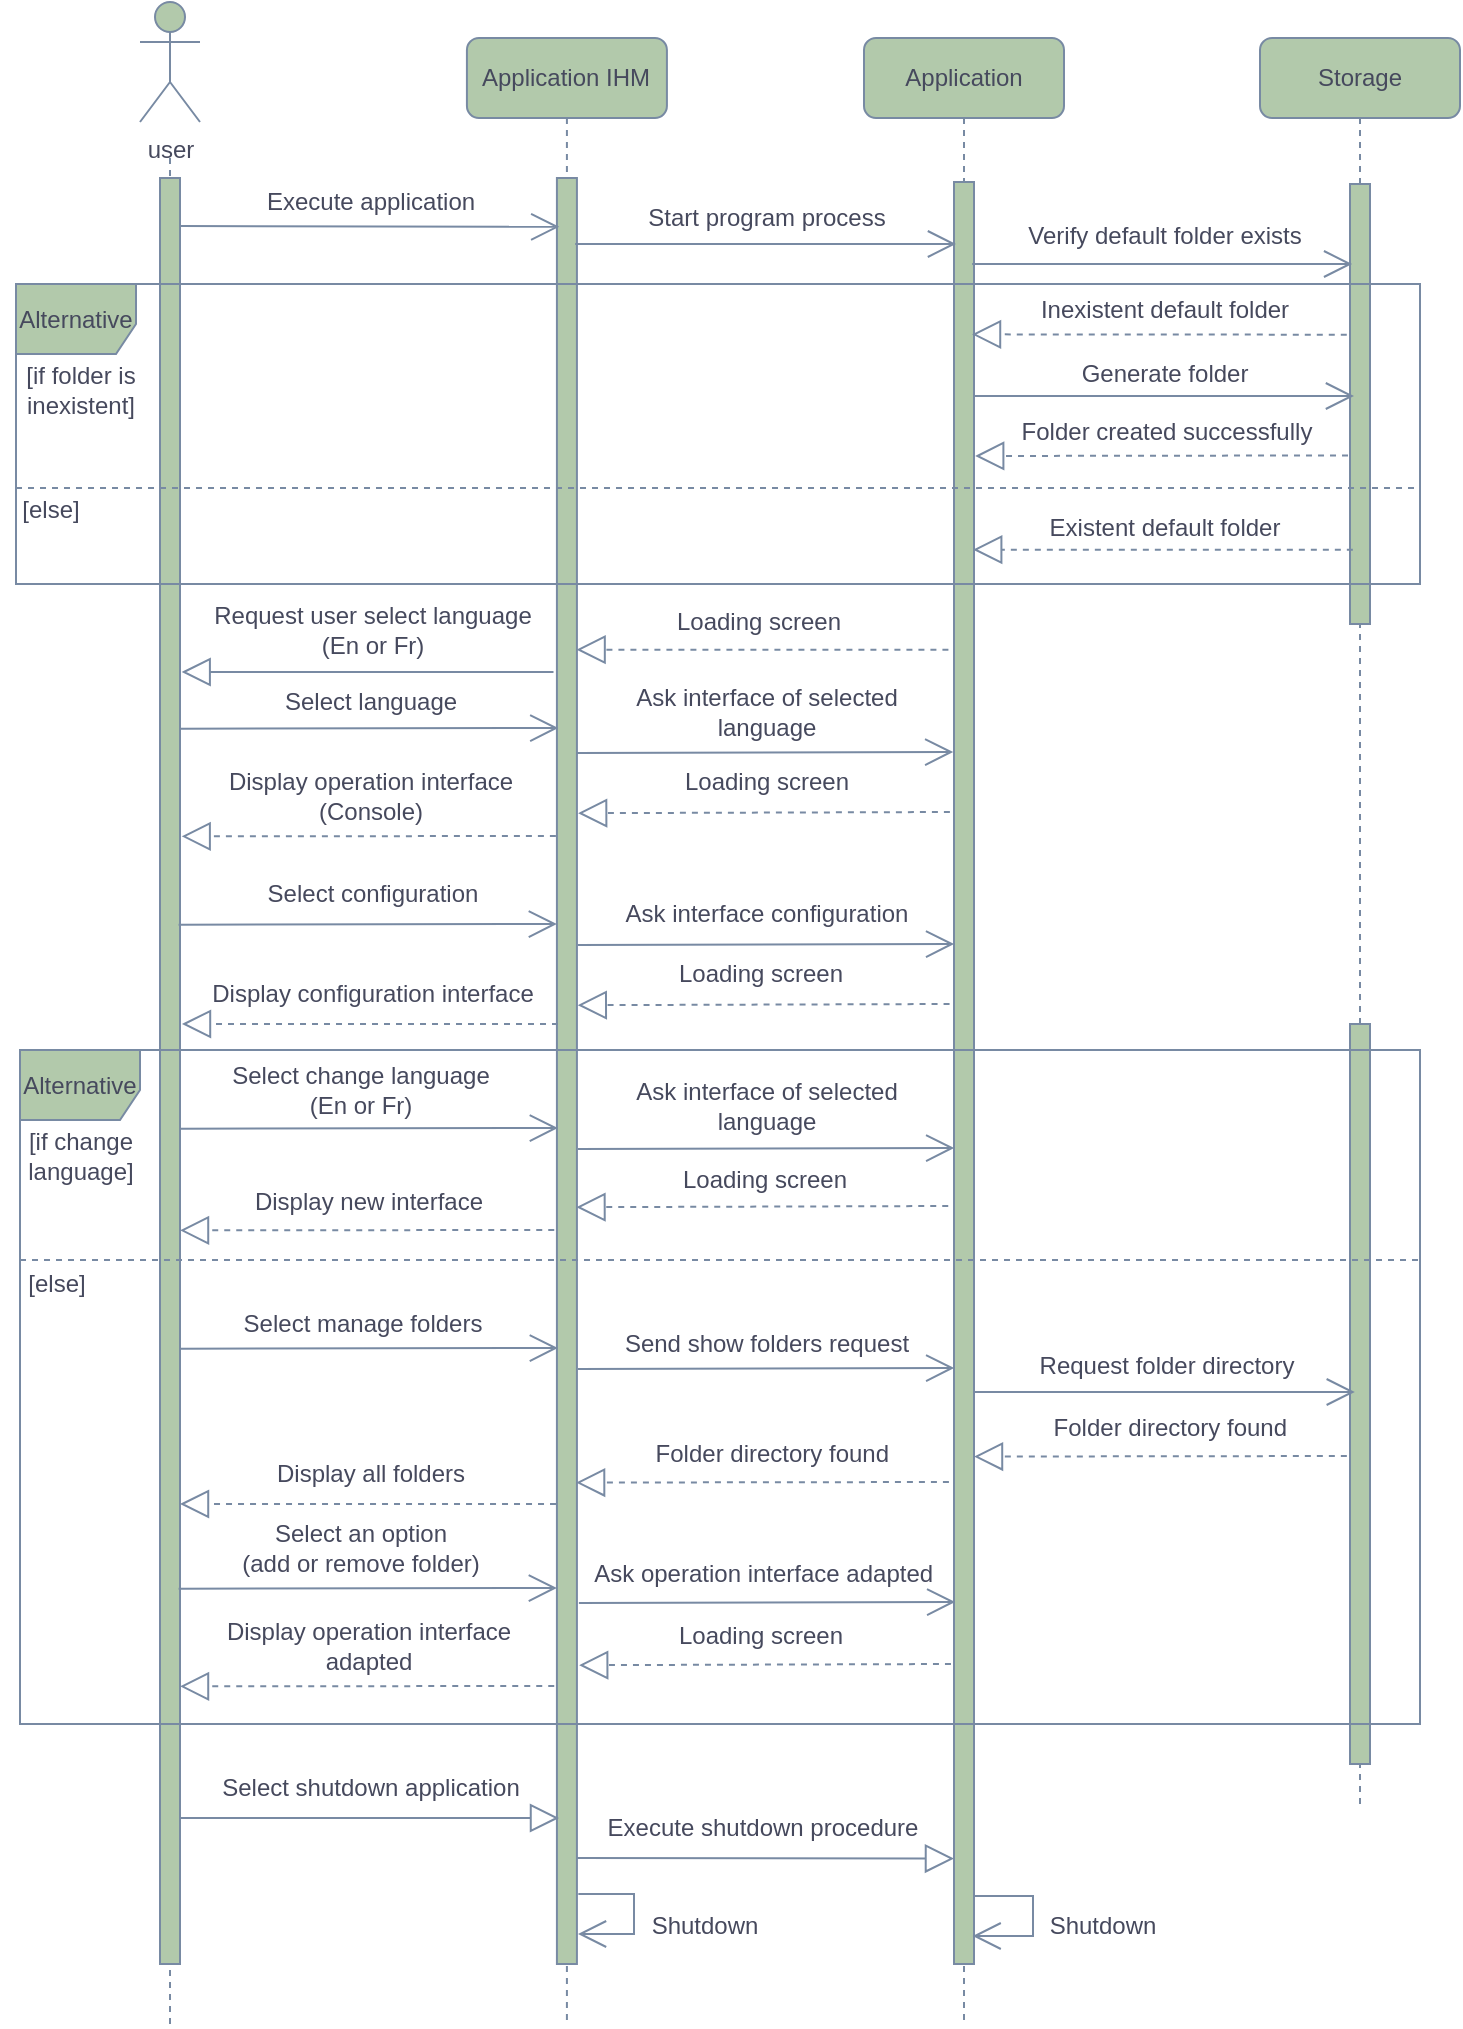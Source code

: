 <mxfile version="20.5.3" type="github">
  <diagram id="MyJDFgbNnC9lY3DK6d-x" name="Page-1">
    <mxGraphModel dx="1125" dy="609" grid="1" gridSize="10" guides="1" tooltips="1" connect="1" arrows="1" fold="1" page="1" pageScale="1" pageWidth="413" pageHeight="291" math="0" shadow="0">
      <root>
        <mxCell id="0" />
        <mxCell id="1" parent="0" />
        <mxCell id="hzZ7OADZ9Wjstboydcab-135" value="" style="endArrow=none;dashed=1;html=1;rounded=1;strokeColor=#788AA3;fontColor=#46495D;" edge="1" parent="1">
          <mxGeometry width="50" height="50" relative="1" as="geometry">
            <mxPoint x="115" y="1070" as="sourcePoint" />
            <mxPoint x="115" y="137" as="targetPoint" />
          </mxGeometry>
        </mxCell>
        <mxCell id="hzZ7OADZ9Wjstboydcab-127" value="&lt;span style=&quot;&quot;&gt;Application IHM&lt;/span&gt;" style="shape=umlLifeline;perimeter=lifelinePerimeter;whiteSpace=wrap;html=1;container=0;collapsible=0;recursiveResize=0;outlineConnect=0;rounded=1;fillColor=#B2C9AB;strokeColor=#788AA3;fontColor=#46495D;" vertex="1" parent="1">
          <mxGeometry x="263.46" y="77" width="100" height="993" as="geometry" />
        </mxCell>
        <mxCell id="hzZ7OADZ9Wjstboydcab-128" value="user" style="shape=umlActor;verticalLabelPosition=bottom;verticalAlign=top;html=1;rounded=1;fillColor=#B2C9AB;strokeColor=#788AA3;fontColor=#46495D;" vertex="1" parent="1">
          <mxGeometry x="100" y="59" width="30" height="60" as="geometry" />
        </mxCell>
        <mxCell id="hzZ7OADZ9Wjstboydcab-129" value="&lt;span style=&quot;&quot;&gt;Application&lt;/span&gt;" style="shape=umlLifeline;perimeter=lifelinePerimeter;whiteSpace=wrap;html=1;container=0;collapsible=0;recursiveResize=0;outlineConnect=0;rounded=1;fillColor=#B2C9AB;strokeColor=#788AA3;fontColor=#46495D;" vertex="1" parent="1">
          <mxGeometry x="462" y="77" width="100" height="993" as="geometry" />
        </mxCell>
        <mxCell id="hzZ7OADZ9Wjstboydcab-130" value="&lt;span style=&quot;&quot;&gt;Storage&lt;/span&gt;" style="shape=umlLifeline;perimeter=lifelinePerimeter;whiteSpace=wrap;html=1;container=0;collapsible=0;recursiveResize=0;outlineConnect=0;rounded=1;fillColor=#B2C9AB;strokeColor=#788AA3;fontColor=#46495D;" vertex="1" parent="1">
          <mxGeometry x="660" y="77" width="100" height="883" as="geometry" />
        </mxCell>
        <mxCell id="hzZ7OADZ9Wjstboydcab-131" value="" style="html=1;points=[];perimeter=orthogonalPerimeter;rounded=0;glass=0;labelBackgroundColor=none;fillStyle=auto;fillColor=#B2C9AB;strokeColor=#788AA3;fontColor=#46495D;" vertex="1" parent="1">
          <mxGeometry x="110" y="147" width="10" height="893" as="geometry" />
        </mxCell>
        <mxCell id="hzZ7OADZ9Wjstboydcab-132" value="" style="html=1;points=[];perimeter=orthogonalPerimeter;rounded=0;glass=0;labelBackgroundColor=none;fillStyle=auto;fillColor=#B2C9AB;strokeColor=#788AA3;fontColor=#46495D;" vertex="1" parent="1">
          <mxGeometry x="308.46" y="147" width="10" height="893" as="geometry" />
        </mxCell>
        <mxCell id="hzZ7OADZ9Wjstboydcab-133" value="" style="html=1;points=[];perimeter=orthogonalPerimeter;rounded=0;glass=0;labelBackgroundColor=none;fillStyle=auto;fillColor=#B2C9AB;strokeColor=#788AA3;fontColor=#46495D;" vertex="1" parent="1">
          <mxGeometry x="507" y="149" width="10" height="891" as="geometry" />
        </mxCell>
        <mxCell id="hzZ7OADZ9Wjstboydcab-134" value="" style="html=1;points=[];perimeter=orthogonalPerimeter;rounded=0;glass=0;labelBackgroundColor=none;fillStyle=auto;fillColor=#B2C9AB;strokeColor=#788AA3;fontColor=#46495D;" vertex="1" parent="1">
          <mxGeometry x="705" y="150" width="10" height="220" as="geometry" />
        </mxCell>
        <mxCell id="hzZ7OADZ9Wjstboydcab-136" value="" style="html=1;points=[];perimeter=orthogonalPerimeter;rounded=0;glass=0;labelBackgroundColor=none;fillStyle=auto;fillColor=#B2C9AB;strokeColor=#788AA3;fontColor=#46495D;" vertex="1" parent="1">
          <mxGeometry x="705" y="150" width="10" height="220" as="geometry" />
        </mxCell>
        <mxCell id="hzZ7OADZ9Wjstboydcab-137" value="" style="endArrow=block;dashed=1;endFill=0;endSize=12;html=1;rounded=1;exitX=-0.161;exitY=0.058;exitDx=0;exitDy=0;exitPerimeter=0;strokeColor=#788AA3;fontColor=#46495D;" edge="1" parent="1">
          <mxGeometry width="160" relative="1" as="geometry">
            <mxPoint x="703.39" y="225.35" as="sourcePoint" />
            <mxPoint x="516" y="225.17" as="targetPoint" />
          </mxGeometry>
        </mxCell>
        <mxCell id="hzZ7OADZ9Wjstboydcab-138" value="" style="endArrow=block;dashed=1;endFill=0;endSize=12;html=1;rounded=1;strokeColor=#788AA3;fontColor=#46495D;" edge="1" parent="1">
          <mxGeometry width="160" relative="1" as="geometry">
            <mxPoint x="504.21" y="382.82" as="sourcePoint" />
            <mxPoint x="318.29" y="382.82" as="targetPoint" />
          </mxGeometry>
        </mxCell>
        <mxCell id="hzZ7OADZ9Wjstboydcab-139" value="" style="endArrow=open;endFill=1;endSize=12;html=1;rounded=1;targetPerimeterSpacing=-4;sourcePerimeterSpacing=3;strokeColor=#788AA3;fontColor=#46495D;" edge="1" parent="1">
          <mxGeometry width="160" relative="1" as="geometry">
            <mxPoint x="517.0" y="256.0" as="sourcePoint" />
            <mxPoint x="707.0" y="256.0" as="targetPoint" />
          </mxGeometry>
        </mxCell>
        <mxCell id="hzZ7OADZ9Wjstboydcab-140" value="" style="endArrow=block;dashed=1;endFill=0;endSize=12;html=1;rounded=1;targetPerimeterSpacing=-4;sourcePerimeterSpacing=3;strokeColor=#788AA3;fontColor=#46495D;" edge="1" parent="1">
          <mxGeometry width="160" relative="1" as="geometry">
            <mxPoint x="706.42" y="332.83" as="sourcePoint" />
            <mxPoint x="516.587" y="332.83" as="targetPoint" />
          </mxGeometry>
        </mxCell>
        <mxCell id="hzZ7OADZ9Wjstboydcab-141" value="Execute application" style="text;html=1;align=center;verticalAlign=middle;resizable=0;points=[];autosize=1;strokeColor=none;fillColor=none;rounded=1;fontColor=#46495D;" vertex="1" parent="1">
          <mxGeometry x="150" y="144" width="130" height="30" as="geometry" />
        </mxCell>
        <mxCell id="hzZ7OADZ9Wjstboydcab-142" value="" style="endArrow=open;endFill=1;endSize=12;html=1;rounded=1;entryX=0.118;entryY=0.021;entryDx=0;entryDy=0;entryPerimeter=0;strokeColor=#788AA3;fontColor=#46495D;" edge="1" parent="1">
          <mxGeometry width="160" relative="1" as="geometry">
            <mxPoint x="120" y="171.0" as="sourcePoint" />
            <mxPoint x="309.64" y="171.423" as="targetPoint" />
          </mxGeometry>
        </mxCell>
        <mxCell id="hzZ7OADZ9Wjstboydcab-143" value="Start program process" style="text;html=1;align=center;verticalAlign=middle;resizable=0;points=[];autosize=1;strokeColor=none;fillColor=none;rounded=1;fontColor=#46495D;" vertex="1" parent="1">
          <mxGeometry x="343" y="152" width="140" height="30" as="geometry" />
        </mxCell>
        <mxCell id="hzZ7OADZ9Wjstboydcab-144" value="" style="endArrow=open;endFill=1;endSize=12;html=1;rounded=1;exitX=0.913;exitY=0.022;exitDx=0;exitDy=0;exitPerimeter=0;strokeColor=#788AA3;fontColor=#46495D;" edge="1" parent="1">
          <mxGeometry width="160" relative="1" as="geometry">
            <mxPoint x="317.59" y="180.016" as="sourcePoint" />
            <mxPoint x="508" y="180.0" as="targetPoint" />
          </mxGeometry>
        </mxCell>
        <mxCell id="hzZ7OADZ9Wjstboydcab-145" value="" style="endArrow=block;dashed=1;endFill=0;endSize=12;html=1;rounded=1;exitX=-0.125;exitY=0.144;exitDx=0;exitDy=0;exitPerimeter=0;strokeColor=#788AA3;fontColor=#46495D;" edge="1" parent="1">
          <mxGeometry width="160" relative="1" as="geometry">
            <mxPoint x="307.95" y="476.002" as="sourcePoint" />
            <mxPoint x="120.827" y="476.17" as="targetPoint" />
          </mxGeometry>
        </mxCell>
        <mxCell id="hzZ7OADZ9Wjstboydcab-146" value="Verify default folder exists" style="text;html=1;align=center;verticalAlign=middle;resizable=0;points=[];autosize=1;strokeColor=none;fillColor=none;rounded=1;fontColor=#46495D;" vertex="1" parent="1">
          <mxGeometry x="531.5" y="161" width="160" height="30" as="geometry" />
        </mxCell>
        <mxCell id="hzZ7OADZ9Wjstboydcab-147" value="Alternative" style="shape=umlFrame;whiteSpace=wrap;html=1;width=60;height=35;fillColor=#B2C9AB;strokeColor=#788AA3;fontColor=#46495D;" vertex="1" parent="1">
          <mxGeometry x="38" y="200" width="702" height="150" as="geometry" />
        </mxCell>
        <mxCell id="hzZ7OADZ9Wjstboydcab-148" value="Loading screen" style="text;html=1;align=center;verticalAlign=middle;resizable=0;points=[];autosize=1;strokeColor=none;fillColor=none;rounded=1;fontColor=#46495D;" vertex="1" parent="1">
          <mxGeometry x="354.0" y="354" width="110" height="30" as="geometry" />
        </mxCell>
        <mxCell id="hzZ7OADZ9Wjstboydcab-149" value="[if folder is &lt;br&gt;inexistent]" style="text;html=1;align=center;verticalAlign=middle;resizable=0;points=[];autosize=1;strokeColor=none;fillColor=none;fontColor=#46495D;" vertex="1" parent="1">
          <mxGeometry x="30" y="233" width="80" height="40" as="geometry" />
        </mxCell>
        <mxCell id="hzZ7OADZ9Wjstboydcab-150" value="[else]" style="text;html=1;align=center;verticalAlign=middle;resizable=0;points=[];autosize=1;strokeColor=none;fillColor=none;fontColor=#46495D;" vertex="1" parent="1">
          <mxGeometry x="30" y="298" width="50" height="30" as="geometry" />
        </mxCell>
        <mxCell id="hzZ7OADZ9Wjstboydcab-151" value="Inexistent default folder" style="text;html=1;align=center;verticalAlign=middle;resizable=0;points=[];autosize=1;strokeColor=none;fillColor=none;rounded=1;fontColor=#46495D;" vertex="1" parent="1">
          <mxGeometry x="537.0" y="198.17" width="150" height="30" as="geometry" />
        </mxCell>
        <mxCell id="hzZ7OADZ9Wjstboydcab-152" value="" style="line;strokeWidth=1;fillColor=none;align=left;verticalAlign=middle;spacingTop=-1;spacingLeft=3;spacingRight=3;rotatable=0;labelPosition=right;points=[];portConstraint=eastwest;dashed=1;strokeColor=#788AA3;fontColor=#46495D;" vertex="1" parent="1">
          <mxGeometry x="38" y="298" width="700" height="8" as="geometry" />
        </mxCell>
        <mxCell id="hzZ7OADZ9Wjstboydcab-153" value="Generate folder" style="text;html=1;align=center;verticalAlign=middle;resizable=0;points=[];autosize=1;strokeColor=none;fillColor=none;rounded=1;fontColor=#46495D;" vertex="1" parent="1">
          <mxGeometry x="557.42" y="230" width="110" height="30" as="geometry" />
        </mxCell>
        <mxCell id="hzZ7OADZ9Wjstboydcab-154" value="Existent default folder" style="text;html=1;align=center;verticalAlign=middle;resizable=0;points=[];autosize=1;strokeColor=none;fillColor=none;rounded=1;fontColor=#46495D;" vertex="1" parent="1">
          <mxGeometry x="541.5" y="307" width="140" height="30" as="geometry" />
        </mxCell>
        <mxCell id="hzZ7OADZ9Wjstboydcab-155" value="Display operation interface&lt;br&gt;(Console)" style="text;html=1;align=center;verticalAlign=middle;resizable=0;points=[];autosize=1;strokeColor=none;fillColor=none;rounded=1;fontColor=#46495D;" vertex="1" parent="1">
          <mxGeometry x="130" y="436" width="170" height="40" as="geometry" />
        </mxCell>
        <mxCell id="hzZ7OADZ9Wjstboydcab-156" value="" style="endArrow=open;endFill=1;endSize=12;html=1;rounded=1;targetPerimeterSpacing=-4;sourcePerimeterSpacing=3;strokeColor=#788AA3;fontColor=#46495D;" edge="1" parent="1">
          <mxGeometry width="160" relative="1" as="geometry">
            <mxPoint x="516.08" y="190" as="sourcePoint" />
            <mxPoint x="706.08" y="190" as="targetPoint" />
          </mxGeometry>
        </mxCell>
        <mxCell id="hzZ7OADZ9Wjstboydcab-157" value="" style="endArrow=block;dashed=1;endFill=0;endSize=12;html=1;rounded=1;targetPerimeterSpacing=-4;sourcePerimeterSpacing=3;exitX=-0.099;exitY=0.603;exitDx=0;exitDy=0;exitPerimeter=0;strokeColor=#788AA3;fontColor=#46495D;" edge="1" parent="1">
          <mxGeometry width="160" relative="1" as="geometry">
            <mxPoint x="704.01" y="285.72" as="sourcePoint" />
            <mxPoint x="517.587" y="286" as="targetPoint" />
          </mxGeometry>
        </mxCell>
        <mxCell id="hzZ7OADZ9Wjstboydcab-158" value="Folder created successfully" style="text;html=1;align=center;verticalAlign=middle;resizable=0;points=[];autosize=1;strokeColor=none;fillColor=none;rounded=1;fontColor=#46495D;" vertex="1" parent="1">
          <mxGeometry x="527.5" y="259.0" width="170" height="30" as="geometry" />
        </mxCell>
        <mxCell id="hzZ7OADZ9Wjstboydcab-159" value="Request user select language&lt;br&gt;(En or Fr)" style="text;html=1;align=center;verticalAlign=middle;resizable=0;points=[];autosize=1;strokeColor=none;fillColor=none;rounded=1;fontColor=#46495D;" vertex="1" parent="1">
          <mxGeometry x="125.83" y="353" width="180" height="40" as="geometry" />
        </mxCell>
        <mxCell id="hzZ7OADZ9Wjstboydcab-160" value="" style="endArrow=block;endFill=0;endSize=12;html=1;rounded=1;strokeColor=#788AA3;fontColor=#46495D;" edge="1" parent="1">
          <mxGeometry width="160" relative="1" as="geometry">
            <mxPoint x="306.75" y="394.0" as="sourcePoint" />
            <mxPoint x="120.83" y="394.0" as="targetPoint" />
          </mxGeometry>
        </mxCell>
        <mxCell id="hzZ7OADZ9Wjstboydcab-161" value="Select language" style="text;html=1;align=center;verticalAlign=middle;resizable=0;points=[];autosize=1;strokeColor=none;fillColor=none;rounded=1;fontColor=#46495D;" vertex="1" parent="1">
          <mxGeometry x="160" y="394" width="110" height="30" as="geometry" />
        </mxCell>
        <mxCell id="hzZ7OADZ9Wjstboydcab-162" value="" style="endArrow=open;endFill=1;endSize=12;html=1;rounded=1;entryX=0.071;entryY=0.165;entryDx=0;entryDy=0;entryPerimeter=0;strokeColor=#788AA3;fontColor=#46495D;" edge="1" parent="1">
          <mxGeometry width="160" relative="1" as="geometry">
            <mxPoint x="120" y="422.38" as="sourcePoint" />
            <mxPoint x="309.17" y="422" as="targetPoint" />
          </mxGeometry>
        </mxCell>
        <mxCell id="hzZ7OADZ9Wjstboydcab-163" value="Loading screen" style="text;html=1;align=center;verticalAlign=middle;resizable=0;points=[];autosize=1;strokeColor=none;fillColor=none;rounded=1;fontColor=#46495D;" vertex="1" parent="1">
          <mxGeometry x="357.83" y="434" width="110" height="30" as="geometry" />
        </mxCell>
        <mxCell id="hzZ7OADZ9Wjstboydcab-164" value="" style="endArrow=block;dashed=1;endFill=0;endSize=12;html=1;rounded=1;exitX=-0.211;exitY=0.186;exitDx=0;exitDy=0;exitPerimeter=0;strokeColor=#788AA3;fontColor=#46495D;" edge="1" parent="1">
          <mxGeometry width="160" relative="1" as="geometry">
            <mxPoint x="504.95" y="463.998" as="sourcePoint" />
            <mxPoint x="319.06" y="464.59" as="targetPoint" />
          </mxGeometry>
        </mxCell>
        <mxCell id="hzZ7OADZ9Wjstboydcab-165" value="" style="endArrow=open;endFill=1;endSize=12;html=1;rounded=1;entryX=-0.083;entryY=0.173;entryDx=0;entryDy=0;entryPerimeter=0;strokeColor=#788AA3;fontColor=#46495D;" edge="1" parent="1">
          <mxGeometry width="160" relative="1" as="geometry">
            <mxPoint x="318.46" y="434.56" as="sourcePoint" />
            <mxPoint x="506.63" y="434.004" as="targetPoint" />
          </mxGeometry>
        </mxCell>
        <mxCell id="hzZ7OADZ9Wjstboydcab-166" value="Ask interface of selected &lt;br&gt;language" style="text;html=1;align=center;verticalAlign=middle;resizable=0;points=[];autosize=1;strokeColor=none;fillColor=none;rounded=1;fontColor=#46495D;" vertex="1" parent="1">
          <mxGeometry x="337.83" y="394" width="150" height="40" as="geometry" />
        </mxCell>
        <mxCell id="hzZ7OADZ9Wjstboydcab-175" value="Loading screen" style="text;html=1;align=center;verticalAlign=middle;resizable=0;points=[];autosize=1;strokeColor=none;fillColor=none;rounded=1;fontColor=#46495D;" vertex="1" parent="1">
          <mxGeometry x="355.25" y="530" width="110" height="30" as="geometry" />
        </mxCell>
        <mxCell id="hzZ7OADZ9Wjstboydcab-176" value="" style="endArrow=block;dashed=1;endFill=0;endSize=12;html=1;rounded=1;exitX=-0.211;exitY=0.186;exitDx=0;exitDy=0;exitPerimeter=0;strokeColor=#788AA3;fontColor=#46495D;" edge="1" parent="1">
          <mxGeometry width="160" relative="1" as="geometry">
            <mxPoint x="504.78" y="559.998" as="sourcePoint" />
            <mxPoint x="318.89" y="560.59" as="targetPoint" />
          </mxGeometry>
        </mxCell>
        <mxCell id="hzZ7OADZ9Wjstboydcab-177" value="Select configuration" style="text;html=1;align=center;verticalAlign=middle;resizable=0;points=[];autosize=1;strokeColor=none;fillColor=none;rounded=1;fontColor=#46495D;" vertex="1" parent="1">
          <mxGeometry x="150.83" y="490" width="130" height="30" as="geometry" />
        </mxCell>
        <mxCell id="hzZ7OADZ9Wjstboydcab-178" value="" style="endArrow=open;endFill=1;endSize=12;html=1;rounded=1;entryX=0.071;entryY=0.165;entryDx=0;entryDy=0;entryPerimeter=0;strokeColor=#788AA3;fontColor=#46495D;" edge="1" parent="1">
          <mxGeometry width="160" relative="1" as="geometry">
            <mxPoint x="119.29" y="520.38" as="sourcePoint" />
            <mxPoint x="308.46" y="520" as="targetPoint" />
          </mxGeometry>
        </mxCell>
        <mxCell id="hzZ7OADZ9Wjstboydcab-179" value="Display configuration&amp;nbsp;interface" style="text;html=1;align=center;verticalAlign=middle;resizable=0;points=[];autosize=1;strokeColor=none;fillColor=none;rounded=1;fontColor=#46495D;" vertex="1" parent="1">
          <mxGeometry x="125.83" y="540" width="180" height="30" as="geometry" />
        </mxCell>
        <mxCell id="hzZ7OADZ9Wjstboydcab-180" value="" style="endArrow=block;dashed=1;endFill=0;endSize=12;html=1;rounded=1;strokeColor=#788AA3;fontColor=#46495D;" edge="1" parent="1">
          <mxGeometry width="160" relative="1" as="geometry">
            <mxPoint x="309" y="570" as="sourcePoint" />
            <mxPoint x="120.987" y="570" as="targetPoint" />
          </mxGeometry>
        </mxCell>
        <mxCell id="hzZ7OADZ9Wjstboydcab-181" value="" style="endArrow=open;endFill=1;endSize=12;html=1;rounded=1;entryX=-0.083;entryY=0.173;entryDx=0;entryDy=0;entryPerimeter=0;strokeColor=#788AA3;fontColor=#46495D;" edge="1" parent="1">
          <mxGeometry width="160" relative="1" as="geometry">
            <mxPoint x="318.91" y="530.56" as="sourcePoint" />
            <mxPoint x="507.08" y="530.004" as="targetPoint" />
          </mxGeometry>
        </mxCell>
        <mxCell id="hzZ7OADZ9Wjstboydcab-182" value="Ask interface configuration" style="text;html=1;align=center;verticalAlign=middle;resizable=0;points=[];autosize=1;strokeColor=none;fillColor=none;rounded=1;fontColor=#46495D;" vertex="1" parent="1">
          <mxGeometry x="332.83" y="500" width="160" height="30" as="geometry" />
        </mxCell>
        <mxCell id="hzZ7OADZ9Wjstboydcab-183" value="" style="endArrow=block;endFill=0;endSize=12;html=1;rounded=1;entryX=-0.002;entryY=0.916;entryDx=0;entryDy=0;entryPerimeter=0;strokeColor=#788AA3;fontColor=#46495D;" edge="1" parent="1">
          <mxGeometry width="160" relative="1" as="geometry">
            <mxPoint x="318.25" y="987.0" as="sourcePoint" />
            <mxPoint x="506.98" y="987.276" as="targetPoint" />
          </mxGeometry>
        </mxCell>
        <mxCell id="hzZ7OADZ9Wjstboydcab-184" value="" style="endArrow=block;endFill=0;endSize=12;html=1;rounded=1;strokeColor=#788AA3;fontColor=#46495D;" edge="1" parent="1">
          <mxGeometry width="160" relative="1" as="geometry">
            <mxPoint x="120.0" y="967.0" as="sourcePoint" />
            <mxPoint x="309.5" y="967.0" as="targetPoint" />
          </mxGeometry>
        </mxCell>
        <mxCell id="hzZ7OADZ9Wjstboydcab-185" value="Execute shutdown procedure" style="text;html=1;align=center;verticalAlign=middle;resizable=0;points=[];autosize=1;strokeColor=none;fillColor=none;rounded=1;fontColor=#46495D;" vertex="1" parent="1">
          <mxGeometry x="321.25" y="957" width="180" height="30" as="geometry" />
        </mxCell>
        <mxCell id="hzZ7OADZ9Wjstboydcab-186" value="Shutdown" style="text;html=1;align=center;verticalAlign=middle;resizable=0;points=[];autosize=1;strokeColor=none;fillColor=none;rounded=1;fontColor=#46495D;" vertex="1" parent="1">
          <mxGeometry x="342.41" y="1006" width="80" height="30" as="geometry" />
        </mxCell>
        <mxCell id="hzZ7OADZ9Wjstboydcab-187" value="" style="endArrow=open;endFill=1;endSize=12;html=1;rounded=0;strokeColor=#788AA3;fontColor=#46495D;" edge="1" parent="1">
          <mxGeometry width="160" relative="1" as="geometry">
            <mxPoint x="516.5" y="1006" as="sourcePoint" />
            <mxPoint x="516.31" y="1026" as="targetPoint" />
            <Array as="points">
              <mxPoint x="546.5" y="1006" />
              <mxPoint x="546.5" y="1026" />
            </Array>
          </mxGeometry>
        </mxCell>
        <mxCell id="hzZ7OADZ9Wjstboydcab-188" value="Shutdown" style="text;html=1;align=center;verticalAlign=middle;resizable=0;points=[];autosize=1;strokeColor=none;fillColor=none;rounded=1;fontColor=#46495D;" vertex="1" parent="1">
          <mxGeometry x="541.08" y="1006" width="80" height="30" as="geometry" />
        </mxCell>
        <mxCell id="hzZ7OADZ9Wjstboydcab-189" value="Select shutdown application" style="text;html=1;align=center;verticalAlign=middle;resizable=0;points=[];autosize=1;strokeColor=none;fillColor=none;rounded=1;fontColor=#46495D;" vertex="1" parent="1">
          <mxGeometry x="130" y="937" width="170" height="30" as="geometry" />
        </mxCell>
        <mxCell id="hzZ7OADZ9Wjstboydcab-190" value="" style="endArrow=open;endFill=1;endSize=12;html=1;rounded=0;strokeColor=#788AA3;fontColor=#46495D;" edge="1" parent="1">
          <mxGeometry width="160" relative="1" as="geometry">
            <mxPoint x="319.17" y="1005.0" as="sourcePoint" />
            <mxPoint x="319.003" y="1025.0" as="targetPoint" />
            <Array as="points">
              <mxPoint x="347" y="1005" />
              <mxPoint x="347" y="1025" />
            </Array>
          </mxGeometry>
        </mxCell>
        <mxCell id="hzZ7OADZ9Wjstboydcab-191" value="" style="html=1;points=[];perimeter=orthogonalPerimeter;rounded=0;glass=0;labelBackgroundColor=none;fillStyle=auto;fillColor=#B2C9AB;strokeColor=#788AA3;fontColor=#46495D;" vertex="1" parent="1">
          <mxGeometry x="705" y="570" width="10" height="370" as="geometry" />
        </mxCell>
        <mxCell id="hzZ7OADZ9Wjstboydcab-193" value="Alternative" style="shape=umlFrame;whiteSpace=wrap;html=1;width=60;height=35;fillColor=#B2C9AB;strokeColor=#788AA3;fontColor=#46495D;" vertex="1" parent="1">
          <mxGeometry x="40" y="583" width="700" height="337" as="geometry" />
        </mxCell>
        <mxCell id="hzZ7OADZ9Wjstboydcab-194" value="" style="line;strokeWidth=1;fillColor=none;align=left;verticalAlign=middle;spacingTop=-1;spacingLeft=3;spacingRight=3;rotatable=0;labelPosition=right;points=[];portConstraint=eastwest;dashed=1;strokeColor=#788AA3;fontColor=#46495D;" vertex="1" parent="1">
          <mxGeometry x="40" y="684" width="700" height="8" as="geometry" />
        </mxCell>
        <mxCell id="hzZ7OADZ9Wjstboydcab-198" value="Select change language&lt;br&gt;(En or Fr)" style="text;html=1;align=center;verticalAlign=middle;resizable=0;points=[];autosize=1;strokeColor=none;fillColor=none;rounded=1;fontColor=#46495D;" vertex="1" parent="1">
          <mxGeometry x="135" y="583" width="150" height="40" as="geometry" />
        </mxCell>
        <mxCell id="hzZ7OADZ9Wjstboydcab-199" value="" style="endArrow=open;endFill=1;endSize=12;html=1;rounded=1;entryX=0.071;entryY=0.165;entryDx=0;entryDy=0;entryPerimeter=0;strokeColor=#788AA3;fontColor=#46495D;" edge="1" parent="1">
          <mxGeometry width="160" relative="1" as="geometry">
            <mxPoint x="119.79" y="622.38" as="sourcePoint" />
            <mxPoint x="308.96" y="622" as="targetPoint" />
          </mxGeometry>
        </mxCell>
        <mxCell id="hzZ7OADZ9Wjstboydcab-202" value="" style="endArrow=open;endFill=1;endSize=12;html=1;rounded=1;entryX=-0.083;entryY=0.173;entryDx=0;entryDy=0;entryPerimeter=0;strokeColor=#788AA3;fontColor=#46495D;" edge="1" parent="1">
          <mxGeometry width="160" relative="1" as="geometry">
            <mxPoint x="318.96" y="632.56" as="sourcePoint" />
            <mxPoint x="507.13" y="632.004" as="targetPoint" />
          </mxGeometry>
        </mxCell>
        <mxCell id="hzZ7OADZ9Wjstboydcab-206" value="Select manage folders" style="text;html=1;align=center;verticalAlign=middle;resizable=0;points=[];autosize=1;strokeColor=none;fillColor=none;rounded=1;fontColor=#46495D;" vertex="1" parent="1">
          <mxGeometry x="140.5" y="705" width="140" height="30" as="geometry" />
        </mxCell>
        <mxCell id="hzZ7OADZ9Wjstboydcab-207" value="" style="endArrow=open;endFill=1;endSize=12;html=1;rounded=1;entryX=0.071;entryY=0.165;entryDx=0;entryDy=0;entryPerimeter=0;strokeColor=#788AA3;fontColor=#46495D;" edge="1" parent="1">
          <mxGeometry width="160" relative="1" as="geometry">
            <mxPoint x="119.79" y="732.38" as="sourcePoint" />
            <mxPoint x="308.96" y="732" as="targetPoint" />
          </mxGeometry>
        </mxCell>
        <mxCell id="hzZ7OADZ9Wjstboydcab-210" value="" style="endArrow=open;endFill=1;endSize=12;html=1;rounded=1;entryX=-0.083;entryY=0.173;entryDx=0;entryDy=0;entryPerimeter=0;strokeColor=#788AA3;fontColor=#46495D;" edge="1" parent="1">
          <mxGeometry width="160" relative="1" as="geometry">
            <mxPoint x="318.96" y="742.56" as="sourcePoint" />
            <mxPoint x="507.13" y="742.004" as="targetPoint" />
          </mxGeometry>
        </mxCell>
        <mxCell id="hzZ7OADZ9Wjstboydcab-211" value="Send show folders request" style="text;html=1;align=center;verticalAlign=middle;resizable=0;points=[];autosize=1;strokeColor=none;fillColor=none;rounded=1;fontColor=#46495D;" vertex="1" parent="1">
          <mxGeometry x="328.33" y="714.5" width="170" height="30" as="geometry" />
        </mxCell>
        <mxCell id="hzZ7OADZ9Wjstboydcab-220" value="" style="endArrow=open;endFill=1;endSize=12;html=1;rounded=1;targetPerimeterSpacing=-4;sourcePerimeterSpacing=3;strokeColor=#788AA3;fontColor=#46495D;" edge="1" parent="1">
          <mxGeometry width="160" relative="1" as="geometry">
            <mxPoint x="517.42" y="754" as="sourcePoint" />
            <mxPoint x="707.42" y="754" as="targetPoint" />
          </mxGeometry>
        </mxCell>
        <mxCell id="hzZ7OADZ9Wjstboydcab-221" value="Request folder directory" style="text;html=1;align=center;verticalAlign=middle;resizable=0;points=[];autosize=1;strokeColor=none;fillColor=none;rounded=1;fontColor=#46495D;" vertex="1" parent="1">
          <mxGeometry x="537.84" y="726" width="150" height="30" as="geometry" />
        </mxCell>
        <mxCell id="hzZ7OADZ9Wjstboydcab-222" value="" style="endArrow=block;dashed=1;endFill=0;endSize=12;html=1;rounded=1;targetPerimeterSpacing=-4;sourcePerimeterSpacing=3;exitX=-0.099;exitY=0.603;exitDx=0;exitDy=0;exitPerimeter=0;strokeColor=#788AA3;fontColor=#46495D;" edge="1" parent="1">
          <mxGeometry width="160" relative="1" as="geometry">
            <mxPoint x="703.42" y="786.0" as="sourcePoint" />
            <mxPoint x="516.997" y="786.28" as="targetPoint" />
          </mxGeometry>
        </mxCell>
        <mxCell id="hzZ7OADZ9Wjstboydcab-223" value="&amp;nbsp;Folder directory found" style="text;html=1;align=center;verticalAlign=middle;resizable=0;points=[];autosize=1;strokeColor=none;fillColor=none;rounded=1;fontColor=#46495D;" vertex="1" parent="1">
          <mxGeometry x="542.84" y="757" width="140" height="30" as="geometry" />
        </mxCell>
        <mxCell id="hzZ7OADZ9Wjstboydcab-236" value="" style="endArrow=open;endFill=1;endSize=12;html=1;rounded=1;entryX=-0.083;entryY=0.173;entryDx=0;entryDy=0;entryPerimeter=0;strokeColor=#788AA3;fontColor=#46495D;" edge="1" parent="1">
          <mxGeometry width="160" relative="1" as="geometry">
            <mxPoint x="319.45" y="859.56" as="sourcePoint" />
            <mxPoint x="507.62" y="859.004" as="targetPoint" />
          </mxGeometry>
        </mxCell>
        <mxCell id="hzZ7OADZ9Wjstboydcab-237" value="Ask operation interface adapted&amp;nbsp;" style="text;html=1;align=center;verticalAlign=middle;resizable=0;points=[];autosize=1;strokeColor=none;fillColor=none;rounded=1;fontColor=#46495D;" vertex="1" parent="1">
          <mxGeometry x="312.53" y="830" width="200" height="30" as="geometry" />
        </mxCell>
        <mxCell id="hzZ7OADZ9Wjstboydcab-238" value="Loading screen" style="text;html=1;align=center;verticalAlign=middle;resizable=0;points=[];autosize=1;strokeColor=none;fillColor=none;rounded=1;fontColor=#46495D;" vertex="1" parent="1">
          <mxGeometry x="355.28" y="861" width="110" height="30" as="geometry" />
        </mxCell>
        <mxCell id="hzZ7OADZ9Wjstboydcab-239" value="" style="endArrow=block;dashed=1;endFill=0;endSize=12;html=1;rounded=1;exitX=-0.211;exitY=0.186;exitDx=0;exitDy=0;exitPerimeter=0;strokeColor=#788AA3;fontColor=#46495D;" edge="1" parent="1">
          <mxGeometry width="160" relative="1" as="geometry">
            <mxPoint x="505.48" y="889.998" as="sourcePoint" />
            <mxPoint x="319.59" y="890.59" as="targetPoint" />
          </mxGeometry>
        </mxCell>
        <mxCell id="hzZ7OADZ9Wjstboydcab-240" value="" style="endArrow=block;dashed=1;endFill=0;endSize=12;html=1;rounded=1;exitX=-0.125;exitY=0.144;exitDx=0;exitDy=0;exitPerimeter=0;strokeColor=#788AA3;fontColor=#46495D;" edge="1" parent="1">
          <mxGeometry width="160" relative="1" as="geometry">
            <mxPoint x="307.12" y="901.002" as="sourcePoint" />
            <mxPoint x="119.997" y="901.17" as="targetPoint" />
          </mxGeometry>
        </mxCell>
        <mxCell id="hzZ7OADZ9Wjstboydcab-241" value="Display operation interface &lt;br&gt;adapted" style="text;html=1;align=center;verticalAlign=middle;resizable=0;points=[];autosize=1;strokeColor=none;fillColor=none;rounded=1;fontColor=#46495D;" vertex="1" parent="1">
          <mxGeometry x="129.17" y="861" width="170" height="40" as="geometry" />
        </mxCell>
        <mxCell id="hzZ7OADZ9Wjstboydcab-242" value="[if change&lt;br&gt;language]" style="text;html=1;align=center;verticalAlign=middle;resizable=0;points=[];autosize=1;strokeColor=none;fillColor=none;fontColor=#46495D;" vertex="1" parent="1">
          <mxGeometry x="30" y="616" width="80" height="40" as="geometry" />
        </mxCell>
        <mxCell id="hzZ7OADZ9Wjstboydcab-243" value="[else]" style="text;html=1;align=center;verticalAlign=middle;resizable=0;points=[];autosize=1;strokeColor=none;fillColor=none;fontColor=#46495D;" vertex="1" parent="1">
          <mxGeometry x="33" y="684.5" width="50" height="30" as="geometry" />
        </mxCell>
        <mxCell id="hzZ7OADZ9Wjstboydcab-249" value="Ask interface of selected &lt;br&gt;language" style="text;html=1;align=center;verticalAlign=middle;resizable=0;points=[];autosize=1;strokeColor=none;fillColor=none;rounded=1;fontColor=#46495D;" vertex="1" parent="1">
          <mxGeometry x="337.83" y="591" width="150" height="40" as="geometry" />
        </mxCell>
        <mxCell id="hzZ7OADZ9Wjstboydcab-250" value="" style="endArrow=block;dashed=1;endFill=0;endSize=12;html=1;rounded=1;exitX=-0.125;exitY=0.144;exitDx=0;exitDy=0;exitPerimeter=0;strokeColor=#788AA3;fontColor=#46495D;" edge="1" parent="1">
          <mxGeometry width="160" relative="1" as="geometry">
            <mxPoint x="307.12" y="673.002" as="sourcePoint" />
            <mxPoint x="119.997" y="673.17" as="targetPoint" />
          </mxGeometry>
        </mxCell>
        <mxCell id="hzZ7OADZ9Wjstboydcab-251" value="Display new interface" style="text;html=1;align=center;verticalAlign=middle;resizable=0;points=[];autosize=1;strokeColor=none;fillColor=none;rounded=1;fontColor=#46495D;" vertex="1" parent="1">
          <mxGeometry x="144.17" y="644" width="140" height="30" as="geometry" />
        </mxCell>
        <mxCell id="hzZ7OADZ9Wjstboydcab-252" value="Loading screen" style="text;html=1;align=center;verticalAlign=middle;resizable=0;points=[];autosize=1;strokeColor=none;fillColor=none;rounded=1;fontColor=#46495D;" vertex="1" parent="1">
          <mxGeometry x="357" y="633" width="110" height="30" as="geometry" />
        </mxCell>
        <mxCell id="hzZ7OADZ9Wjstboydcab-253" value="" style="endArrow=block;dashed=1;endFill=0;endSize=12;html=1;rounded=1;exitX=-0.211;exitY=0.186;exitDx=0;exitDy=0;exitPerimeter=0;strokeColor=#788AA3;fontColor=#46495D;" edge="1" parent="1">
          <mxGeometry width="160" relative="1" as="geometry">
            <mxPoint x="504.12" y="660.998" as="sourcePoint" />
            <mxPoint x="318.23" y="661.59" as="targetPoint" />
          </mxGeometry>
        </mxCell>
        <mxCell id="hzZ7OADZ9Wjstboydcab-254" value="" style="endArrow=block;dashed=1;endFill=0;endSize=12;html=1;rounded=1;targetPerimeterSpacing=-4;sourcePerimeterSpacing=3;exitX=-0.099;exitY=0.603;exitDx=0;exitDy=0;exitPerimeter=0;strokeColor=#788AA3;fontColor=#46495D;" edge="1" parent="1">
          <mxGeometry width="160" relative="1" as="geometry">
            <mxPoint x="504.46" y="799.0" as="sourcePoint" />
            <mxPoint x="318.037" y="799.28" as="targetPoint" />
          </mxGeometry>
        </mxCell>
        <mxCell id="hzZ7OADZ9Wjstboydcab-255" value="&amp;nbsp;Folder directory found" style="text;html=1;align=center;verticalAlign=middle;resizable=0;points=[];autosize=1;strokeColor=none;fillColor=none;rounded=1;fontColor=#46495D;" vertex="1" parent="1">
          <mxGeometry x="343.88" y="770" width="140" height="30" as="geometry" />
        </mxCell>
        <mxCell id="hzZ7OADZ9Wjstboydcab-256" value="Display all folders" style="text;html=1;align=center;verticalAlign=middle;resizable=0;points=[];autosize=1;strokeColor=none;fillColor=none;rounded=1;fontColor=#46495D;" vertex="1" parent="1">
          <mxGeometry x="154.84" y="780" width="120" height="30" as="geometry" />
        </mxCell>
        <mxCell id="hzZ7OADZ9Wjstboydcab-257" value="" style="endArrow=block;dashed=1;endFill=0;endSize=12;html=1;rounded=1;strokeColor=#788AA3;fontColor=#46495D;" edge="1" parent="1">
          <mxGeometry width="160" relative="1" as="geometry">
            <mxPoint x="308.01" y="810" as="sourcePoint" />
            <mxPoint x="119.997" y="810" as="targetPoint" />
          </mxGeometry>
        </mxCell>
        <mxCell id="hzZ7OADZ9Wjstboydcab-258" value="Select an option&lt;br&gt;(add or remove folder)" style="text;html=1;align=center;verticalAlign=middle;resizable=0;points=[];autosize=1;strokeColor=none;fillColor=none;rounded=1;fontColor=#46495D;" vertex="1" parent="1">
          <mxGeometry x="140" y="812" width="140" height="40" as="geometry" />
        </mxCell>
        <mxCell id="hzZ7OADZ9Wjstboydcab-259" value="" style="endArrow=open;endFill=1;endSize=12;html=1;rounded=1;entryX=0.071;entryY=0.165;entryDx=0;entryDy=0;entryPerimeter=0;strokeColor=#788AA3;fontColor=#46495D;" edge="1" parent="1">
          <mxGeometry width="160" relative="1" as="geometry">
            <mxPoint x="119.29" y="852.38" as="sourcePoint" />
            <mxPoint x="308.46" y="852" as="targetPoint" />
          </mxGeometry>
        </mxCell>
      </root>
    </mxGraphModel>
  </diagram>
</mxfile>

